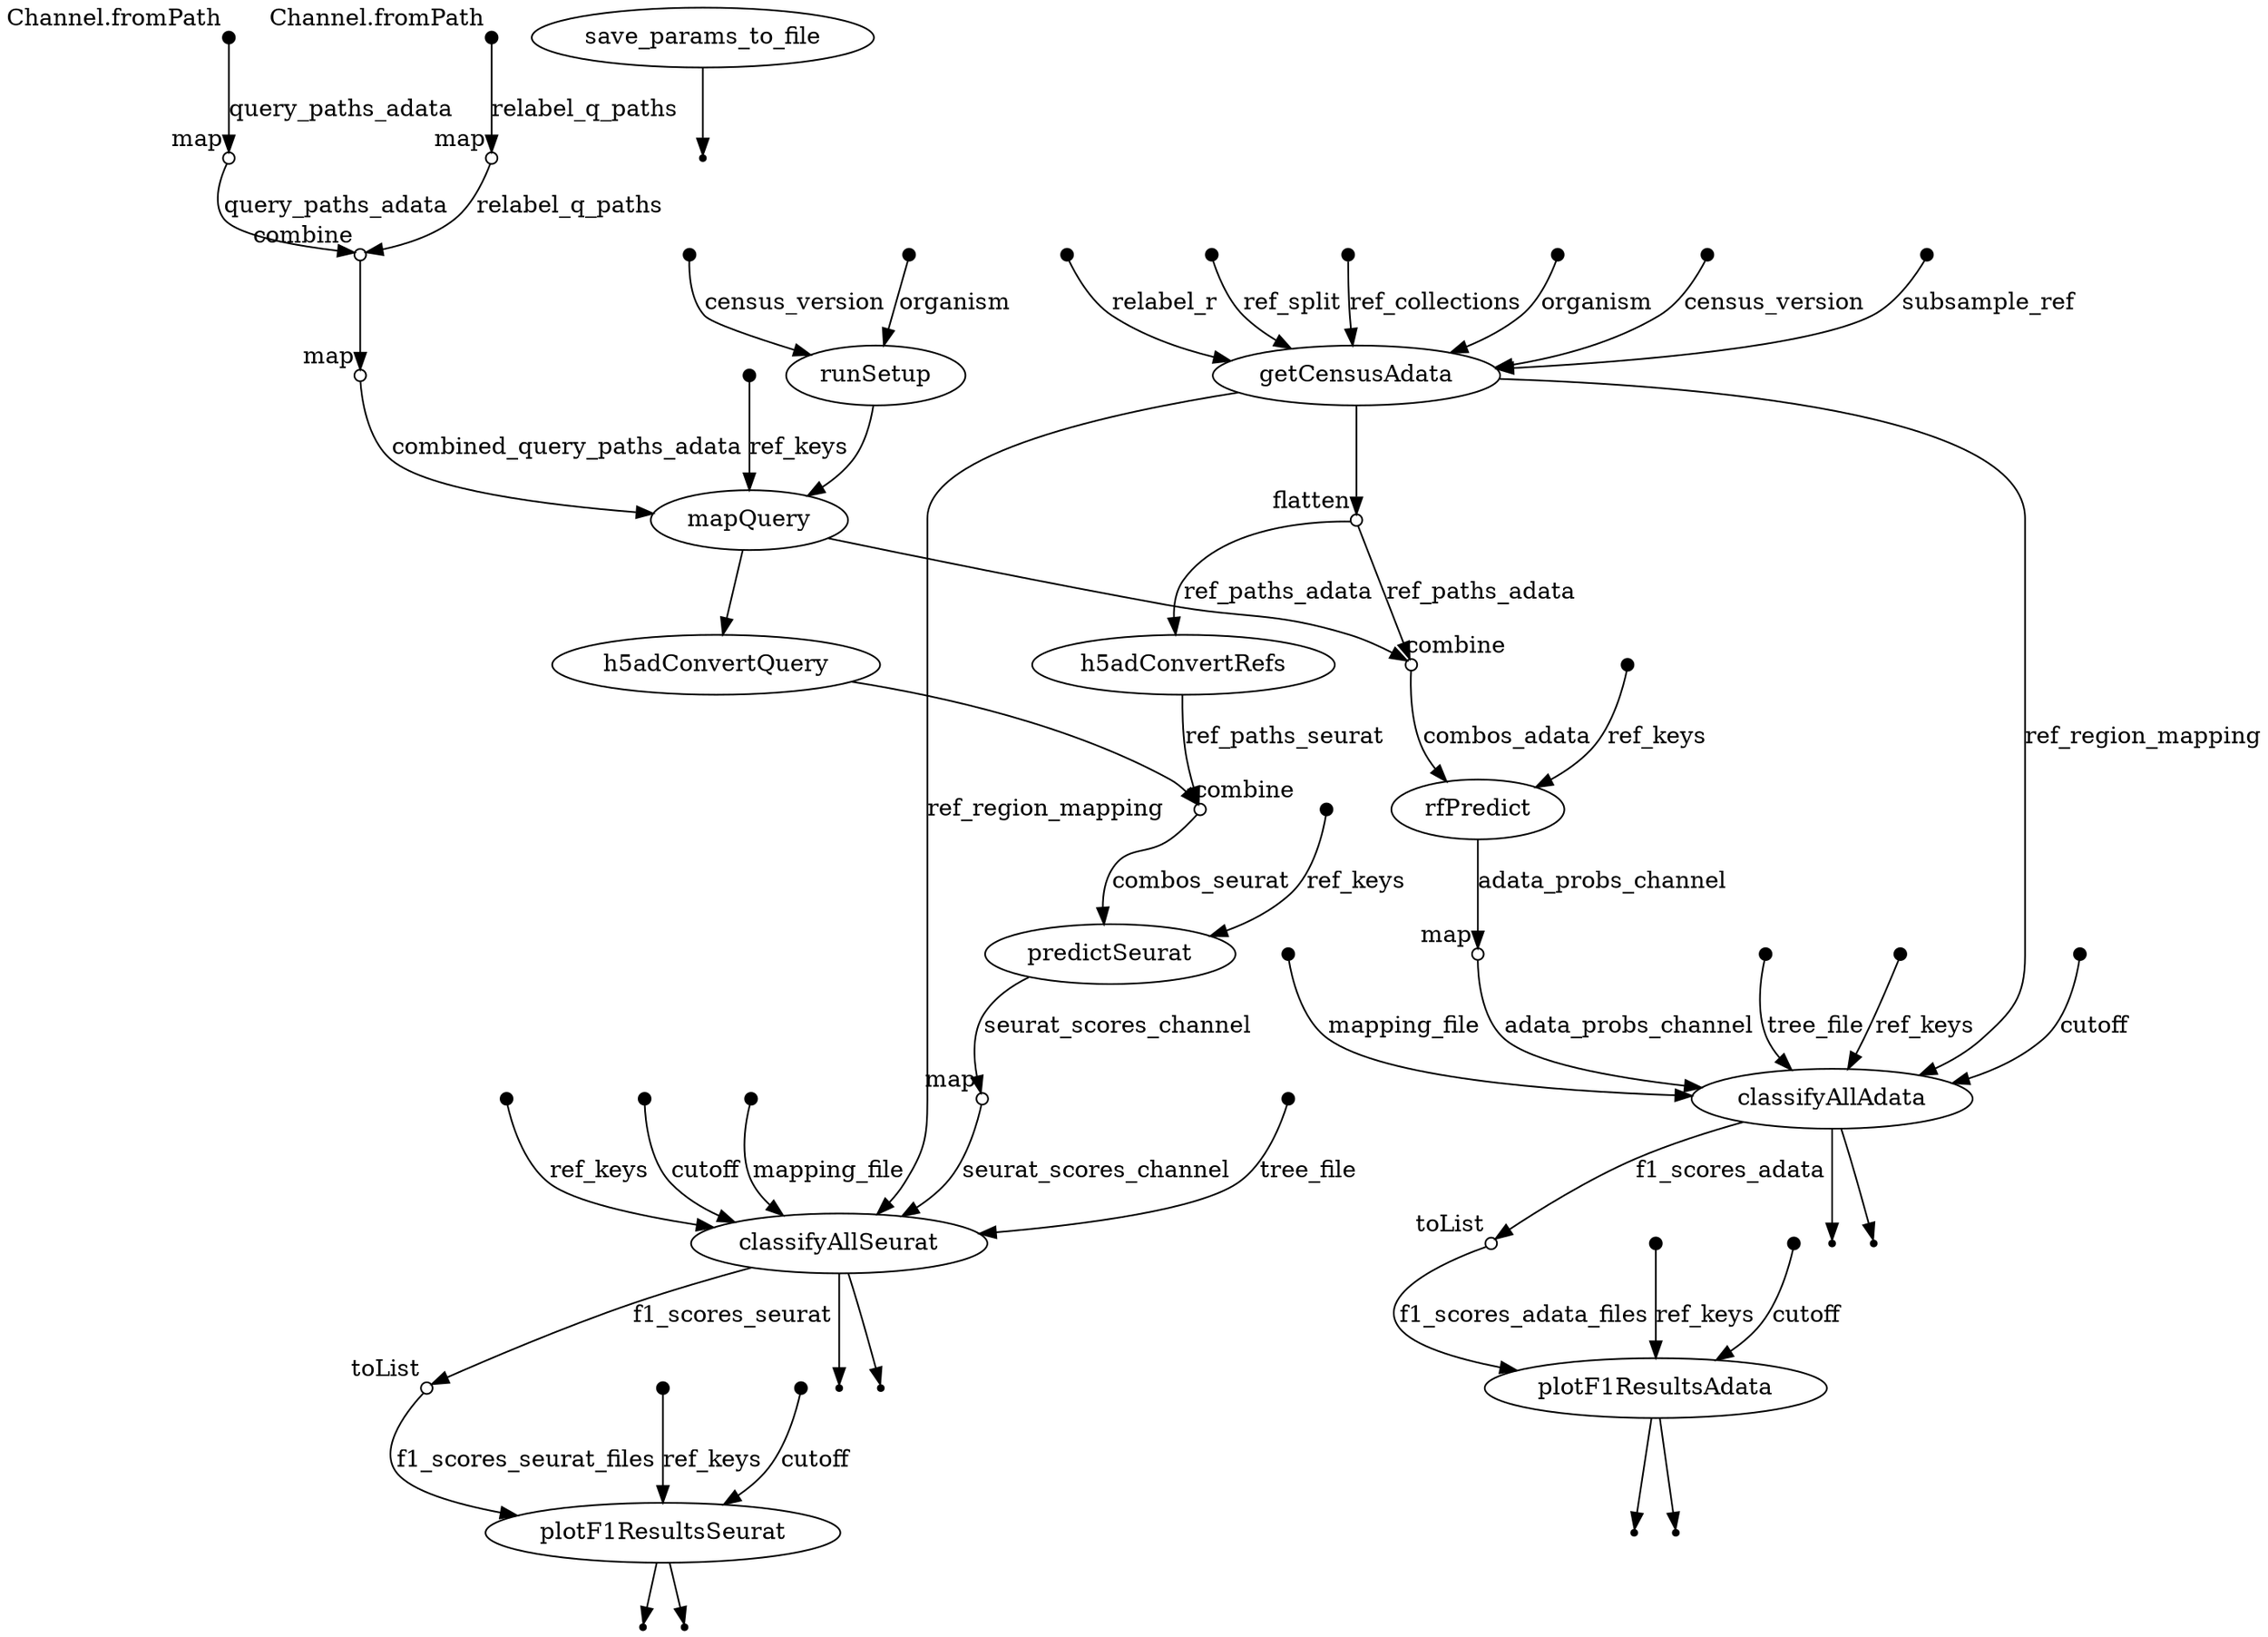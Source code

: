 digraph "dag" {
v0 [shape=point,label="",fixedsize=true,width=0.1,xlabel="Channel.fromPath"];
v15 [shape=circle,label="",fixedsize=true,width=0.1,xlabel="map"];
v0 -> v15 [label="query_paths_adata"];

v1 [shape=point,label="",fixedsize=true,width=0.1,xlabel="Channel.fromPath"];
v14 [shape=circle,label="",fixedsize=true,width=0.1,xlabel="map"];
v1 -> v14 [label="relabel_q_paths"];

v2 [shape=point,label="",fixedsize=true,width=0.1];
v4 [label="runSetup"];
v2 -> v4 [label="organism"];

v3 [shape=point,label="",fixedsize=true,width=0.1];
v4 [label="runSetup"];
v3 -> v4 [label="census_version"];

v4 [label="runSetup"];
v19 [label="mapQuery"];
v4 -> v19;

v5 [shape=point,label="",fixedsize=true,width=0.1];
v11 [label="getCensusAdata"];
v5 -> v11 [label="organism"];

v6 [shape=point,label="",fixedsize=true,width=0.1];
v11 [label="getCensusAdata"];
v6 -> v11 [label="census_version"];

v7 [shape=point,label="",fixedsize=true,width=0.1];
v11 [label="getCensusAdata"];
v7 -> v11 [label="subsample_ref"];

v8 [shape=point,label="",fixedsize=true,width=0.1];
v11 [label="getCensusAdata"];
v8 -> v11 [label="relabel_r"];

v9 [shape=point,label="",fixedsize=true,width=0.1];
v11 [label="getCensusAdata"];
v9 -> v11 [label="ref_split"];

v10 [shape=point,label="",fixedsize=true,width=0.1];
v11 [label="getCensusAdata"];
v10 -> v11 [label="ref_collections"];

v11 [label="getCensusAdata"];
v12 [shape=circle,label="",fixedsize=true,width=0.1,xlabel="flatten"];
v11 -> v12;

v11 [label="getCensusAdata"];
v33 [label="classifyAllAdata"];
v11 -> v33 [label="ref_region_mapping"];

v12 [shape=circle,label="",fixedsize=true,width=0.1,xlabel="flatten"];
v13 [label="h5adConvertRefs"];
v12 -> v13 [label="ref_paths_adata"];

v13 [label="h5adConvertRefs"];
v22 [shape=circle,label="",fixedsize=true,width=0.1,xlabel="combine"];
v13 -> v22 [label="ref_paths_seurat"];

v14 [shape=circle,label="",fixedsize=true,width=0.1,xlabel="map"];
v16 [shape=circle,label="",fixedsize=true,width=0.1,xlabel="combine"];
v14 -> v16 [label="relabel_q_paths"];

v15 [shape=circle,label="",fixedsize=true,width=0.1,xlabel="map"];
v16 [shape=circle,label="",fixedsize=true,width=0.1,xlabel="combine"];
v15 -> v16 [label="query_paths_adata"];

v16 [shape=circle,label="",fixedsize=true,width=0.1,xlabel="combine"];
v17 [shape=circle,label="",fixedsize=true,width=0.1,xlabel="map"];
v16 -> v17;

v17 [shape=circle,label="",fixedsize=true,width=0.1,xlabel="map"];
v19 [label="mapQuery"];
v17 -> v19 [label="combined_query_paths_adata"];

v18 [shape=point,label="",fixedsize=true,width=0.1];
v19 [label="mapQuery"];
v18 -> v19 [label="ref_keys"];

v19 [label="mapQuery"];
v20 [label="h5adConvertQuery"];
v19 -> v20;

v20 [label="h5adConvertQuery"];
v22 [shape=circle,label="",fixedsize=true,width=0.1,xlabel="combine"];
v20 -> v22;

v12 [shape=circle,label="",fixedsize=true,width=0.1,xlabel="flatten"];
v21 [shape=circle,label="",fixedsize=true,width=0.1,xlabel="combine"];
v12 -> v21 [label="ref_paths_adata"];

v19 [label="mapQuery"];
v21 [shape=circle,label="",fixedsize=true,width=0.1,xlabel="combine"];
v19 -> v21;

v21 [shape=circle,label="",fixedsize=true,width=0.1,xlabel="combine"];
v24 [label="rfPredict"];
v21 -> v24 [label="combos_adata"];

v22 [shape=circle,label="",fixedsize=true,width=0.1,xlabel="combine"];
v26 [label="predictSeurat"];
v22 -> v26 [label="combos_seurat"];

v23 [shape=point,label="",fixedsize=true,width=0.1];
v24 [label="rfPredict"];
v23 -> v24 [label="ref_keys"];

v24 [label="rfPredict"];
v27 [shape=circle,label="",fixedsize=true,width=0.1,xlabel="map"];
v24 -> v27 [label="adata_probs_channel"];

v25 [shape=point,label="",fixedsize=true,width=0.1];
v26 [label="predictSeurat"];
v25 -> v26 [label="ref_keys"];

v26 [label="predictSeurat"];
v28 [shape=circle,label="",fixedsize=true,width=0.1,xlabel="map"];
v26 -> v28 [label="seurat_scores_channel"];

v27 [shape=circle,label="",fixedsize=true,width=0.1,xlabel="map"];
v33 [label="classifyAllAdata"];
v27 -> v33 [label="adata_probs_channel"];

v28 [shape=circle,label="",fixedsize=true,width=0.1,xlabel="map"];
v40 [label="classifyAllSeurat"];
v28 -> v40 [label="seurat_scores_channel"];

v29 [shape=point,label="",fixedsize=true,width=0.1];
v33 [label="classifyAllAdata"];
v29 -> v33 [label="tree_file"];

v30 [shape=point,label="",fixedsize=true,width=0.1];
v33 [label="classifyAllAdata"];
v30 -> v33 [label="ref_keys"];

v31 [shape=point,label="",fixedsize=true,width=0.1];
v33 [label="classifyAllAdata"];
v31 -> v33 [label="cutoff"];

v32 [shape=point,label="",fixedsize=true,width=0.1];
v33 [label="classifyAllAdata"];
v32 -> v33 [label="mapping_file"];

v33 [label="classifyAllAdata"];
v43 [shape=circle,label="",fixedsize=true,width=0.1,xlabel="toList"];
v33 -> v43 [label="f1_scores_adata"];

v33 [label="classifyAllAdata"];
v35 [shape=point];
v33 -> v35;

v33 [label="classifyAllAdata"];
v34 [shape=point];
v33 -> v34;

v36 [shape=point,label="",fixedsize=true,width=0.1];
v40 [label="classifyAllSeurat"];
v36 -> v40 [label="tree_file"];

v37 [shape=point,label="",fixedsize=true,width=0.1];
v40 [label="classifyAllSeurat"];
v37 -> v40 [label="ref_keys"];

v38 [shape=point,label="",fixedsize=true,width=0.1];
v40 [label="classifyAllSeurat"];
v38 -> v40 [label="cutoff"];

v39 [shape=point,label="",fixedsize=true,width=0.1];
v40 [label="classifyAllSeurat"];
v39 -> v40 [label="mapping_file"];

v11 [label="getCensusAdata"];
v40 [label="classifyAllSeurat"];
v11 -> v40 [label="ref_region_mapping"];

v40 [label="classifyAllSeurat"];
v44 [shape=circle,label="",fixedsize=true,width=0.1,xlabel="toList"];
v40 -> v44 [label="f1_scores_seurat"];

v40 [label="classifyAllSeurat"];
v42 [shape=point];
v40 -> v42;

v40 [label="classifyAllSeurat"];
v41 [shape=point];
v40 -> v41;

v43 [shape=circle,label="",fixedsize=true,width=0.1,xlabel="toList"];
v47 [label="plotF1ResultsAdata"];
v43 -> v47 [label="f1_scores_adata_files"];

v44 [shape=circle,label="",fixedsize=true,width=0.1,xlabel="toList"];
v52 [label="plotF1ResultsSeurat"];
v44 -> v52 [label="f1_scores_seurat_files"];

v45 [shape=point,label="",fixedsize=true,width=0.1];
v47 [label="plotF1ResultsAdata"];
v45 -> v47 [label="ref_keys"];

v46 [shape=point,label="",fixedsize=true,width=0.1];
v47 [label="plotF1ResultsAdata"];
v46 -> v47 [label="cutoff"];

v47 [label="plotF1ResultsAdata"];
v49 [shape=point];
v47 -> v49;

v47 [label="plotF1ResultsAdata"];
v48 [shape=point];
v47 -> v48;

v50 [shape=point,label="",fixedsize=true,width=0.1];
v52 [label="plotF1ResultsSeurat"];
v50 -> v52 [label="ref_keys"];

v51 [shape=point,label="",fixedsize=true,width=0.1];
v52 [label="plotF1ResultsSeurat"];
v51 -> v52 [label="cutoff"];

v52 [label="plotF1ResultsSeurat"];
v54 [shape=point];
v52 -> v54;

v52 [label="plotF1ResultsSeurat"];
v53 [shape=point];
v52 -> v53;

v55 [label="save_params_to_file"];
v56 [shape=point];
v55 -> v56;

}

